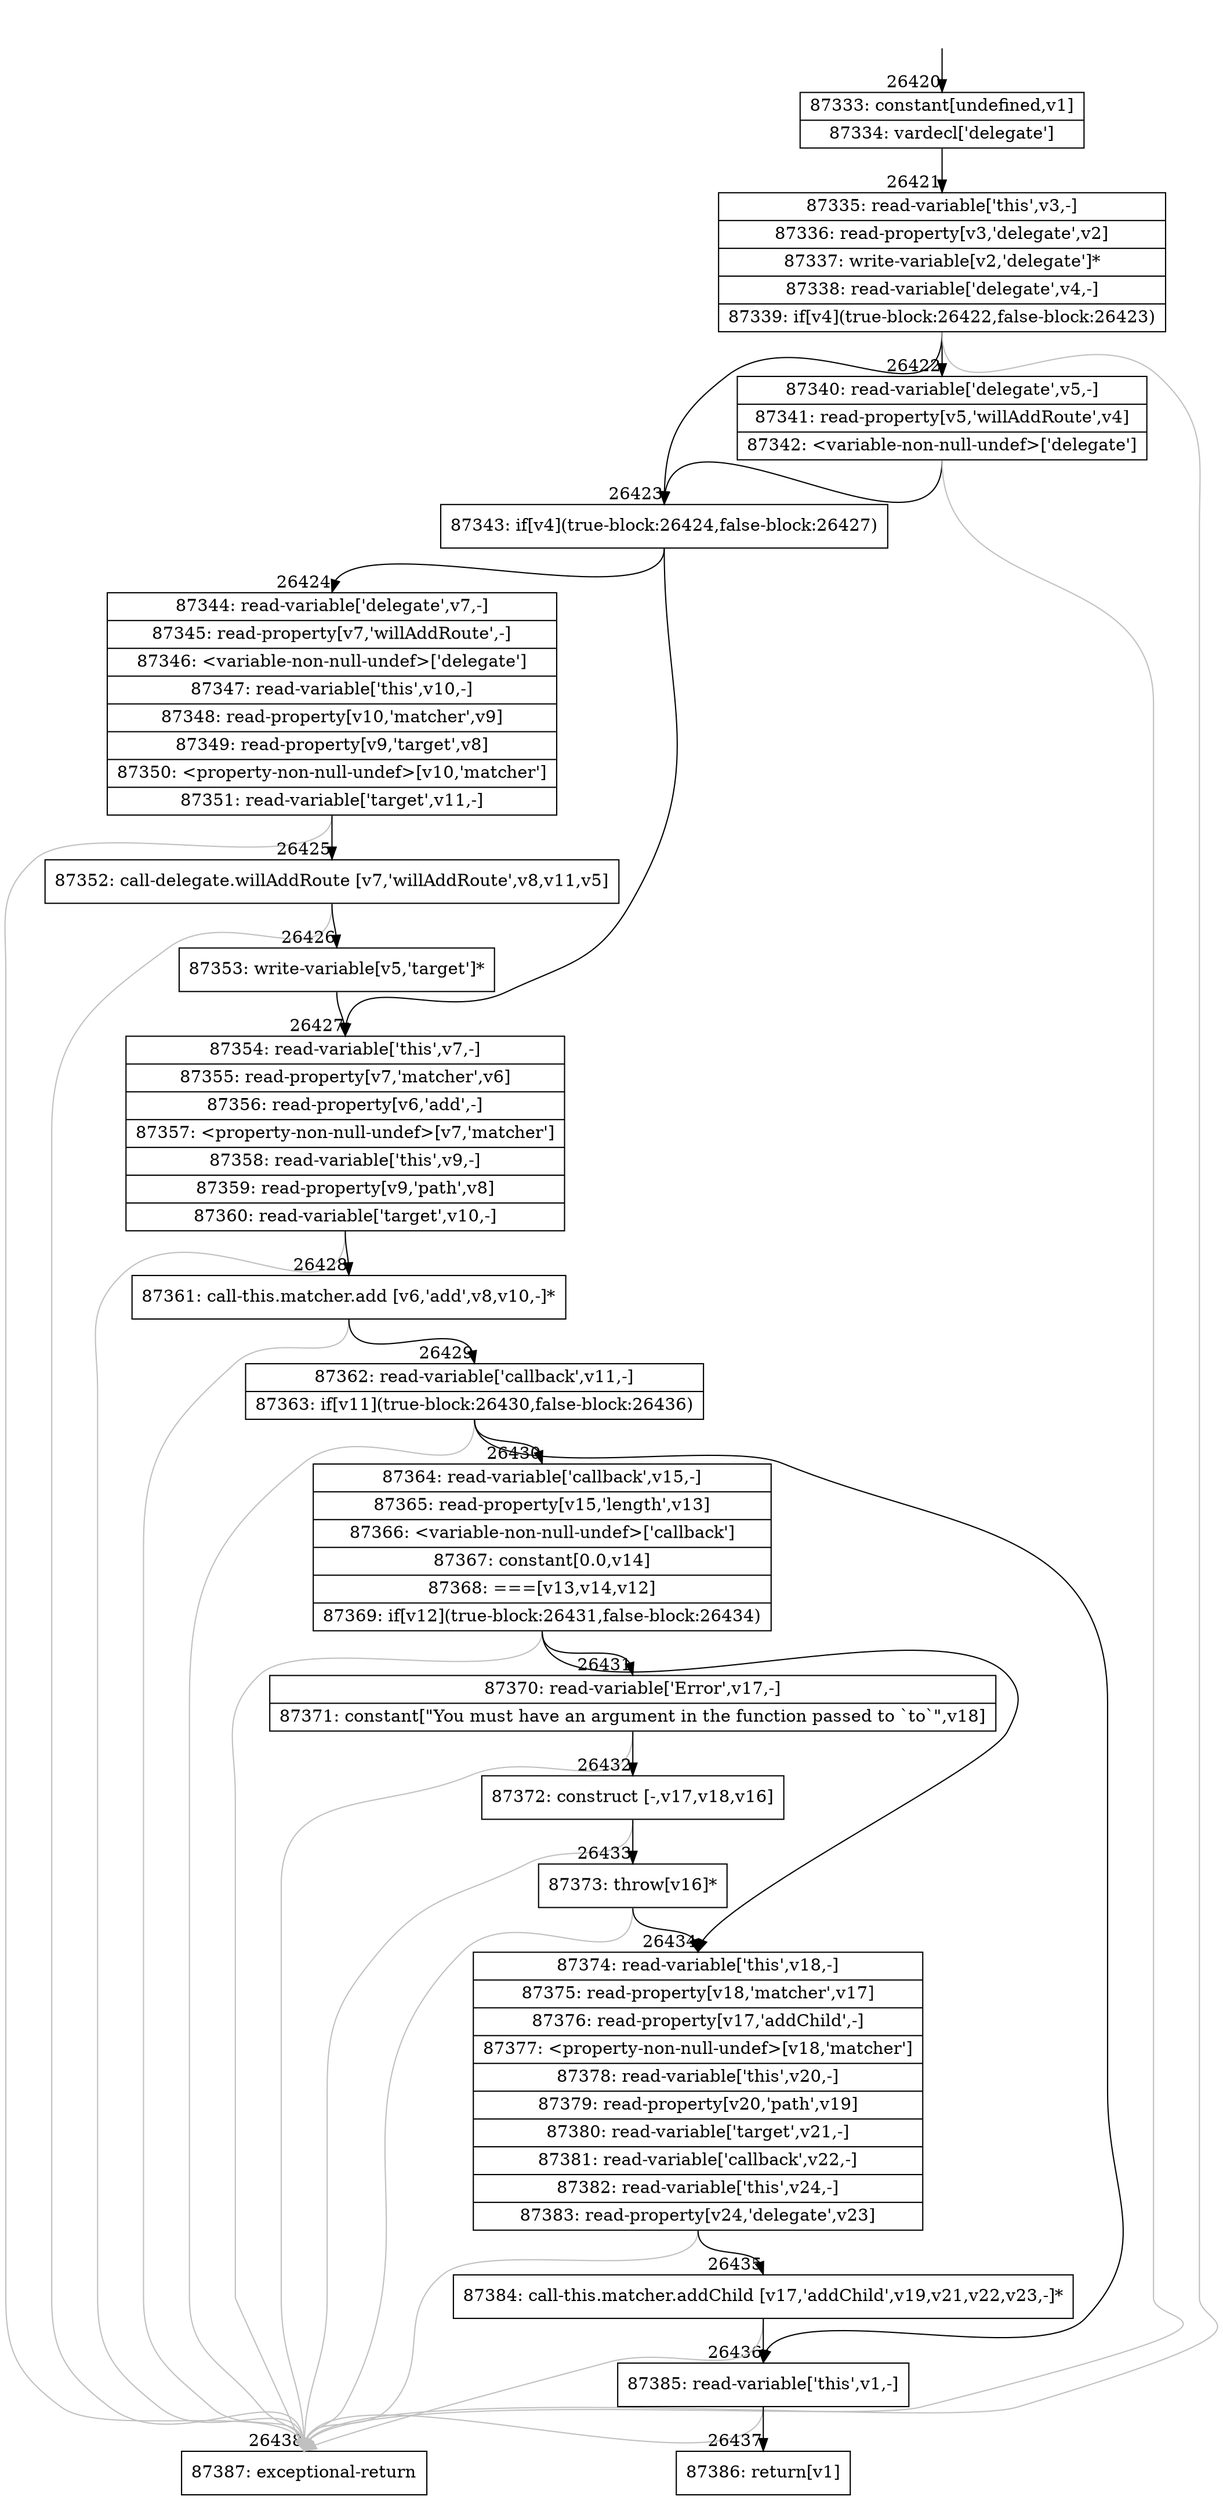 digraph {
rankdir="TD"
BB_entry2310[shape=none,label=""];
BB_entry2310 -> BB26420 [tailport=s, headport=n, headlabel="    26420"]
BB26420 [shape=record label="{87333: constant[undefined,v1]|87334: vardecl['delegate']}" ] 
BB26420 -> BB26421 [tailport=s, headport=n, headlabel="      26421"]
BB26421 [shape=record label="{87335: read-variable['this',v3,-]|87336: read-property[v3,'delegate',v2]|87337: write-variable[v2,'delegate']*|87338: read-variable['delegate',v4,-]|87339: if[v4](true-block:26422,false-block:26423)}" ] 
BB26421 -> BB26423 [tailport=s, headport=n, headlabel="      26423"]
BB26421 -> BB26422 [tailport=s, headport=n, headlabel="      26422"]
BB26421 -> BB26438 [tailport=s, headport=n, color=gray, headlabel="      26438"]
BB26422 [shape=record label="{87340: read-variable['delegate',v5,-]|87341: read-property[v5,'willAddRoute',v4]|87342: \<variable-non-null-undef\>['delegate']}" ] 
BB26422 -> BB26423 [tailport=s, headport=n]
BB26422 -> BB26438 [tailport=s, headport=n, color=gray]
BB26423 [shape=record label="{87343: if[v4](true-block:26424,false-block:26427)}" ] 
BB26423 -> BB26424 [tailport=s, headport=n, headlabel="      26424"]
BB26423 -> BB26427 [tailport=s, headport=n, headlabel="      26427"]
BB26424 [shape=record label="{87344: read-variable['delegate',v7,-]|87345: read-property[v7,'willAddRoute',-]|87346: \<variable-non-null-undef\>['delegate']|87347: read-variable['this',v10,-]|87348: read-property[v10,'matcher',v9]|87349: read-property[v9,'target',v8]|87350: \<property-non-null-undef\>[v10,'matcher']|87351: read-variable['target',v11,-]}" ] 
BB26424 -> BB26425 [tailport=s, headport=n, headlabel="      26425"]
BB26424 -> BB26438 [tailport=s, headport=n, color=gray]
BB26425 [shape=record label="{87352: call-delegate.willAddRoute [v7,'willAddRoute',v8,v11,v5]}" ] 
BB26425 -> BB26426 [tailport=s, headport=n, headlabel="      26426"]
BB26425 -> BB26438 [tailport=s, headport=n, color=gray]
BB26426 [shape=record label="{87353: write-variable[v5,'target']*}" ] 
BB26426 -> BB26427 [tailport=s, headport=n]
BB26427 [shape=record label="{87354: read-variable['this',v7,-]|87355: read-property[v7,'matcher',v6]|87356: read-property[v6,'add',-]|87357: \<property-non-null-undef\>[v7,'matcher']|87358: read-variable['this',v9,-]|87359: read-property[v9,'path',v8]|87360: read-variable['target',v10,-]}" ] 
BB26427 -> BB26428 [tailport=s, headport=n, headlabel="      26428"]
BB26427 -> BB26438 [tailport=s, headport=n, color=gray]
BB26428 [shape=record label="{87361: call-this.matcher.add [v6,'add',v8,v10,-]*}" ] 
BB26428 -> BB26429 [tailport=s, headport=n, headlabel="      26429"]
BB26428 -> BB26438 [tailport=s, headport=n, color=gray]
BB26429 [shape=record label="{87362: read-variable['callback',v11,-]|87363: if[v11](true-block:26430,false-block:26436)}" ] 
BB26429 -> BB26430 [tailport=s, headport=n, headlabel="      26430"]
BB26429 -> BB26436 [tailport=s, headport=n, headlabel="      26436"]
BB26429 -> BB26438 [tailport=s, headport=n, color=gray]
BB26430 [shape=record label="{87364: read-variable['callback',v15,-]|87365: read-property[v15,'length',v13]|87366: \<variable-non-null-undef\>['callback']|87367: constant[0.0,v14]|87368: ===[v13,v14,v12]|87369: if[v12](true-block:26431,false-block:26434)}" ] 
BB26430 -> BB26431 [tailport=s, headport=n, headlabel="      26431"]
BB26430 -> BB26434 [tailport=s, headport=n, headlabel="      26434"]
BB26430 -> BB26438 [tailport=s, headport=n, color=gray]
BB26431 [shape=record label="{87370: read-variable['Error',v17,-]|87371: constant[\"You must have an argument in the function passed to `to`\",v18]}" ] 
BB26431 -> BB26432 [tailport=s, headport=n, headlabel="      26432"]
BB26431 -> BB26438 [tailport=s, headport=n, color=gray]
BB26432 [shape=record label="{87372: construct [-,v17,v18,v16]}" ] 
BB26432 -> BB26433 [tailport=s, headport=n, headlabel="      26433"]
BB26432 -> BB26438 [tailport=s, headport=n, color=gray]
BB26433 [shape=record label="{87373: throw[v16]*}" ] 
BB26433 -> BB26434 [tailport=s, headport=n]
BB26433 -> BB26438 [tailport=s, headport=n, color=gray]
BB26434 [shape=record label="{87374: read-variable['this',v18,-]|87375: read-property[v18,'matcher',v17]|87376: read-property[v17,'addChild',-]|87377: \<property-non-null-undef\>[v18,'matcher']|87378: read-variable['this',v20,-]|87379: read-property[v20,'path',v19]|87380: read-variable['target',v21,-]|87381: read-variable['callback',v22,-]|87382: read-variable['this',v24,-]|87383: read-property[v24,'delegate',v23]}" ] 
BB26434 -> BB26435 [tailport=s, headport=n, headlabel="      26435"]
BB26434 -> BB26438 [tailport=s, headport=n, color=gray]
BB26435 [shape=record label="{87384: call-this.matcher.addChild [v17,'addChild',v19,v21,v22,v23,-]*}" ] 
BB26435 -> BB26436 [tailport=s, headport=n]
BB26435 -> BB26438 [tailport=s, headport=n, color=gray]
BB26436 [shape=record label="{87385: read-variable['this',v1,-]}" ] 
BB26436 -> BB26437 [tailport=s, headport=n, headlabel="      26437"]
BB26436 -> BB26438 [tailport=s, headport=n, color=gray]
BB26437 [shape=record label="{87386: return[v1]}" ] 
BB26438 [shape=record label="{87387: exceptional-return}" ] 
//#$~ 48055
}
